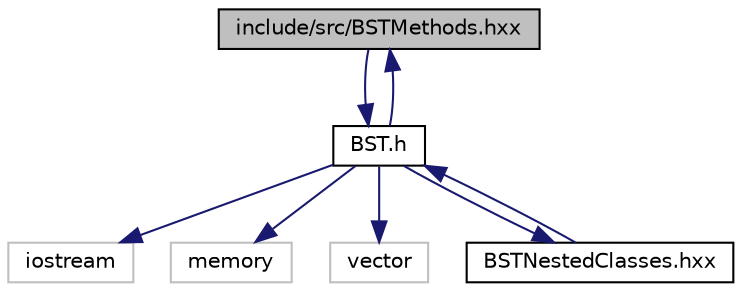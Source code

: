 digraph "include/src/BSTMethods.hxx"
{
  edge [fontname="Helvetica",fontsize="10",labelfontname="Helvetica",labelfontsize="10"];
  node [fontname="Helvetica",fontsize="10",shape=record];
  Node0 [label="include/src/BSTMethods.hxx",height=0.2,width=0.4,color="black", fillcolor="grey75", style="filled", fontcolor="black"];
  Node0 -> Node1 [color="midnightblue",fontsize="10",style="solid"];
  Node1 [label="BST.h",height=0.2,width=0.4,color="black", fillcolor="white", style="filled",URL="$BST_8h_source.html"];
  Node1 -> Node2 [color="midnightblue",fontsize="10",style="solid"];
  Node2 [label="iostream",height=0.2,width=0.4,color="grey75", fillcolor="white", style="filled"];
  Node1 -> Node3 [color="midnightblue",fontsize="10",style="solid"];
  Node3 [label="memory",height=0.2,width=0.4,color="grey75", fillcolor="white", style="filled"];
  Node1 -> Node4 [color="midnightblue",fontsize="10",style="solid"];
  Node4 [label="vector",height=0.2,width=0.4,color="grey75", fillcolor="white", style="filled"];
  Node1 -> Node5 [color="midnightblue",fontsize="10",style="solid"];
  Node5 [label="BSTNestedClasses.hxx",height=0.2,width=0.4,color="black", fillcolor="white", style="filled",URL="$BSTNestedClasses_8hxx.html",tooltip="Header containing Node, Iterator and ConstIterator nested classes. "];
  Node5 -> Node1 [color="midnightblue",fontsize="10",style="solid"];
  Node1 -> Node0 [color="midnightblue",fontsize="10",style="solid"];
}
